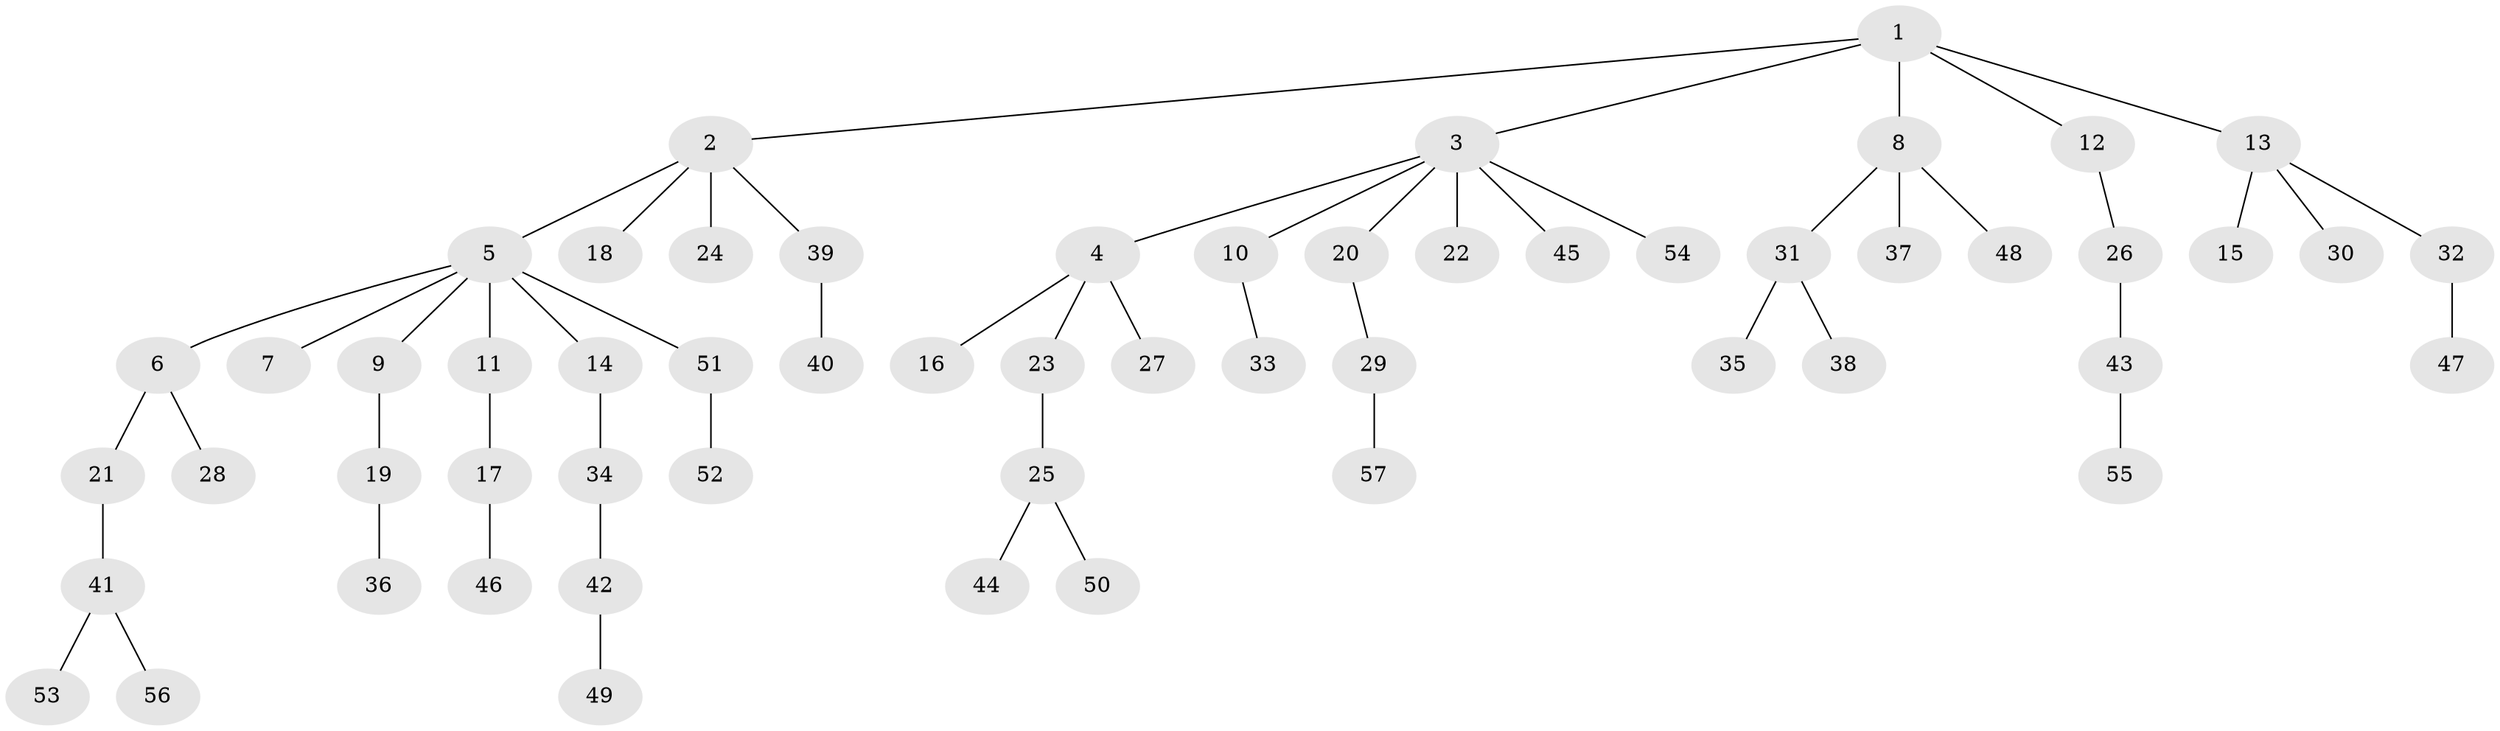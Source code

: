// coarse degree distribution, {9: 0.03571428571428571, 3: 0.14285714285714285, 6: 0.03571428571428571, 2: 0.17857142857142858, 1: 0.6071428571428571}
// Generated by graph-tools (version 1.1) at 2025/19/03/04/25 18:19:08]
// undirected, 57 vertices, 56 edges
graph export_dot {
graph [start="1"]
  node [color=gray90,style=filled];
  1;
  2;
  3;
  4;
  5;
  6;
  7;
  8;
  9;
  10;
  11;
  12;
  13;
  14;
  15;
  16;
  17;
  18;
  19;
  20;
  21;
  22;
  23;
  24;
  25;
  26;
  27;
  28;
  29;
  30;
  31;
  32;
  33;
  34;
  35;
  36;
  37;
  38;
  39;
  40;
  41;
  42;
  43;
  44;
  45;
  46;
  47;
  48;
  49;
  50;
  51;
  52;
  53;
  54;
  55;
  56;
  57;
  1 -- 2;
  1 -- 3;
  1 -- 8;
  1 -- 12;
  1 -- 13;
  2 -- 5;
  2 -- 18;
  2 -- 24;
  2 -- 39;
  3 -- 4;
  3 -- 10;
  3 -- 20;
  3 -- 22;
  3 -- 45;
  3 -- 54;
  4 -- 16;
  4 -- 23;
  4 -- 27;
  5 -- 6;
  5 -- 7;
  5 -- 9;
  5 -- 11;
  5 -- 14;
  5 -- 51;
  6 -- 21;
  6 -- 28;
  8 -- 31;
  8 -- 37;
  8 -- 48;
  9 -- 19;
  10 -- 33;
  11 -- 17;
  12 -- 26;
  13 -- 15;
  13 -- 30;
  13 -- 32;
  14 -- 34;
  17 -- 46;
  19 -- 36;
  20 -- 29;
  21 -- 41;
  23 -- 25;
  25 -- 44;
  25 -- 50;
  26 -- 43;
  29 -- 57;
  31 -- 35;
  31 -- 38;
  32 -- 47;
  34 -- 42;
  39 -- 40;
  41 -- 53;
  41 -- 56;
  42 -- 49;
  43 -- 55;
  51 -- 52;
}
